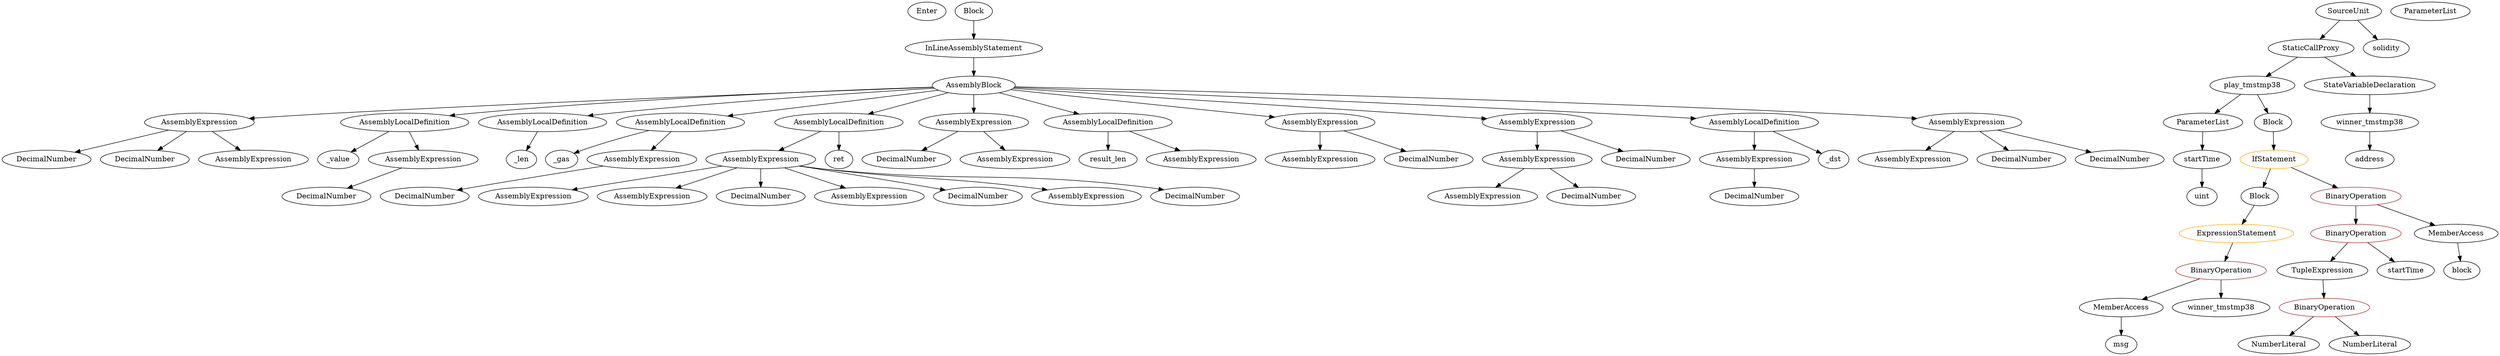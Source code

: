 strict digraph {
	graph [bb="0,0,4125.6,684"];
	node [label="\N"];
	Enter	[height=0.5,
		pos="1532.5,666",
		width=0.83628];
	AssemblyExpression_Unnamed	[color=black,
		height=0.5,
		label=AssemblyExpression,
		pos="2897.5,378",
		width=2.4719];
	DecimalNumber_Unnamed	[color=black,
		height=0.5,
		label=DecimalNumber,
		pos="2897.5,306",
		width=1.959];
	AssemblyExpression_Unnamed -> DecimalNumber_Unnamed	[pos="e,2897.5,324.1 2897.5,359.7 2897.5,352.41 2897.5,343.73 2897.5,335.54"];
	TupleExpression_Unnamed	[color=black,
		height=0.5,
		label=TupleExpression,
		pos="3834.5,162",
		width=2.0422];
	BinaryOperation_Unnamed_2	[color=brown,
		height=0.5,
		label=BinaryOperation,
		pos="3836.5,90",
		width=1.9867];
	TupleExpression_Unnamed -> BinaryOperation_Unnamed_2	[pos="e,3836,108.1 3835,143.7 3835.2,136.41 3835.5,127.73 3835.7,119.54"];
	AssemblyExpression_Unnamed_15	[color=black,
		height=0.5,
		label=AssemblyExpression,
		pos="318.52,450",
		width=2.4719];
	DecimalNumber_Unnamed_10	[color=black,
		height=0.5,
		label=DecimalNumber,
		pos="70.525,378",
		width=1.959];
	AssemblyExpression_Unnamed_15 -> DecimalNumber_Unnamed_10	[pos="e,116.34,391.93 268.04,434.75 227.22,423.23 169.76,407.01 127.33,395.03"];
	DecimalNumber_Unnamed_11	[color=black,
		height=0.5,
		label=DecimalNumber,
		pos="229.52,378",
		width=1.959];
	AssemblyExpression_Unnamed_15 -> DecimalNumber_Unnamed_11	[pos="e,250.56,395.55 296.98,432.05 285.75,423.22 271.83,412.27 259.56,402.62"];
	AssemblyExpression_Unnamed_16	[color=black,
		height=0.5,
		label=AssemblyExpression,
		pos="407.52,378",
		width=2.4719];
	AssemblyExpression_Unnamed_15 -> AssemblyExpression_Unnamed_16	[pos="e,386.18,395.79 340.07,432.05 351.22,423.28 365.02,412.43 377.23,402.83"];
	NumberLiteral_Unnamed	[color=black,
		height=0.5,
		label=NumberLiteral,
		pos="3763.5,18",
		width=1.765];
	AssemblyExpression_Unnamed_6	[color=black,
		height=0.5,
		label=AssemblyExpression,
		pos="3165.5,378",
		width=2.4719];
	ContractDefinition_StaticCallProxy	[color=black,
		height=0.5,
		label=StaticCallProxy,
		pos="3814.5,594",
		width=1.9036];
	FunctionDefinition_play_tmstmp38	[color=black,
		height=0.5,
		label=play_tmstmp38,
		pos="3721.5,522",
		width=1.8897];
	ContractDefinition_StaticCallProxy -> FunctionDefinition_play_tmstmp38	[pos="e,3743.3,539.39 3793,576.76 3780.8,567.64 3765.5,556.1 3752.2,546.06"];
	StateVariableDeclaration_Unnamed	[color=black,
		height=0.5,
		label=StateVariableDeclaration,
		pos="3908.5,522",
		width=2.8184];
	ContractDefinition_StaticCallProxy -> StateVariableDeclaration_Unnamed	[pos="e,3885.9,539.88 3836.3,576.76 3848.4,567.77 3863.6,556.44 3877,546.49"];
	ParameterList_Unnamed	[color=black,
		height=0.5,
		label=ParameterList,
		pos="4008.5,666",
		width=1.7095];
	AssemblyExpression_Unnamed_14	[color=black,
		height=0.5,
		label=AssemblyExpression,
		pos="2185.5,378",
		width=2.4719];
	IfStatement_Unnamed	[color=orange,
		height=0.5,
		label=IfStatement,
		pos="3753.5,378",
		width=1.4739];
	Block_Unnamed_2	[color=black,
		height=0.5,
		label=Block,
		pos="3733.5,306",
		width=0.90558];
	IfStatement_Unnamed -> Block_Unnamed_2	[pos="e,3738.4,324.1 3748.6,359.7 3746.4,352.24 3743.9,343.32 3741.5,334.97"];
	BinaryOperation_Unnamed	[color=brown,
		height=0.5,
		label=BinaryOperation,
		pos="3890.5,306",
		width=1.9867];
	IfStatement_Unnamed -> BinaryOperation_Unnamed	[pos="e,3859.8,322.7 3781.9,362.5 3801.5,352.47 3827.9,338.98 3849.8,327.81"];
	DecimalNumber_Unnamed_2	[color=black,
		height=0.5,
		label=DecimalNumber,
		pos="544.52,306",
		width=1.959];
	AssemblyExpression_Unnamed_7	[color=black,
		height=0.5,
		label=AssemblyExpression,
		pos="1255.5,378",
		width=2.4719];
	AssemblyExpression_Unnamed_9	[color=black,
		height=0.5,
		label=AssemblyExpression,
		pos="881.52,306",
		width=2.4719];
	AssemblyExpression_Unnamed_7 -> AssemblyExpression_Unnamed_9	[pos="e,945.13,318.9 1191.7,365.05 1126.4,352.84 1025.3,333.9 956.33,321"];
	AssemblyExpression_Unnamed_10	[color=black,
		height=0.5,
		label=AssemblyExpression,
		pos="1077.5,306",
		width=2.4719];
	AssemblyExpression_Unnamed_7 -> AssemblyExpression_Unnamed_10	[pos="e,1116.9,322.49 1216,361.46 1189.9,351.18 1155.3,337.6 1127.3,326.58"];
	DecimalNumber_Unnamed_6	[color=black,
		height=0.5,
		label=DecimalNumber,
		pos="1255.5,306",
		width=1.959];
	AssemblyExpression_Unnamed_7 -> DecimalNumber_Unnamed_6	[pos="e,1255.5,324.1 1255.5,359.7 1255.5,352.41 1255.5,343.73 1255.5,335.54"];
	AssemblyExpression_Unnamed_8	[color=black,
		height=0.5,
		label=AssemblyExpression,
		pos="1433.5,306",
		width=2.4719];
	AssemblyExpression_Unnamed_7 -> AssemblyExpression_Unnamed_8	[pos="e,1394.1,322.49 1295,361.46 1321.2,351.18 1355.7,337.6 1383.7,326.58"];
	DecimalNumber_Unnamed_7	[color=black,
		height=0.5,
		label=DecimalNumber,
		pos="1611.5,306",
		width=1.959];
	AssemblyExpression_Unnamed_7 -> DecimalNumber_Unnamed_7	[pos="e,1559.1,318.3 1319.5,365.09 1375.4,354.58 1459,338.68 1531.5,324 1536.8,322.93 1542.3,321.8 1547.8,320.66"];
	AssemblyExpression_Unnamed_11	[color=black,
		height=0.5,
		label=AssemblyExpression,
		pos="1789.5,306",
		width=2.4719];
	AssemblyExpression_Unnamed_7 -> AssemblyExpression_Unnamed_11	[pos="e,1725,318.81 1320,365.19 1331.2,363.33 1342.7,361.52 1353.5,360 1503.1,339.08 1541.9,344.92 1691.5,324 1698.7,322.99 1706.2,321.85 \
1713.7,320.66"];
	DecimalNumber_Unnamed_8	[color=black,
		height=0.5,
		label=DecimalNumber,
		pos="1967.5,306",
		width=1.959];
	AssemblyExpression_Unnamed_7 -> DecimalNumber_Unnamed_8	[pos="e,1916.9,318.88 1318.9,365.01 1330.4,363.12 1342.3,361.35 1353.5,360 1589.7,331.63 1651.9,356.8 1887.5,324 1893.5,323.17 1899.7,\
322.14 1905.9,321.01"];
	Identifier__gas	[color=black,
		height=0.5,
		label=_gas,
		pos="924.52,378",
		width=0.78084];
	DecimalNumber_Unnamed_3	[color=black,
		height=0.5,
		label=DecimalNumber,
		pos="1505.5,378",
		width=1.959];
	Identifier_ret	[color=black,
		height=0.5,
		label=ret,
		pos="1389.5,378",
		width=0.75];
	AssemblyLocalDefinition_Unnamed_2	[color=black,
		height=0.5,
		label=AssemblyLocalDefinition,
		pos="666.52,450",
		width=2.9016];
	Identifier__value	[color=black,
		height=0.5,
		label=_value,
		pos="549.52,378",
		width=0.96103];
	AssemblyLocalDefinition_Unnamed_2 -> Identifier__value	[pos="e,571.47,392.13 638.5,432.23 621.24,421.91 599.07,408.64 581.18,397.94"];
	AssemblyExpression_Unnamed_2	[color=black,
		height=0.5,
		label=AssemblyExpression,
		pos="691.52,378",
		width=2.4719];
	AssemblyLocalDefinition_Unnamed_2 -> AssemblyExpression_Unnamed_2	[pos="e,685.42,396.1 672.7,431.7 675.4,424.15 678.63,415.12 681.64,406.68"];
	AssemblyLocalDefinition_Unnamed_3	[color=black,
		height=0.5,
		label=AssemblyLocalDefinition,
		pos="893.52,450",
		width=2.9016];
	Identifier__len	[color=black,
		height=0.5,
		label=_len,
		pos="851.52,378",
		width=0.75];
	AssemblyLocalDefinition_Unnamed_3 -> Identifier__len	[pos="e,861.21,395.14 883.14,431.7 878.27,423.58 872.37,413.74 866.98,404.76"];
	Parameter_startTime	[color=black,
		height=0.5,
		label=startTime,
		pos="3636.5,378",
		width=1.266];
	ElementaryTypeName_uint	[color=black,
		height=0.5,
		label=uint,
		pos="3636.5,306",
		width=0.75];
	Parameter_startTime -> ElementaryTypeName_uint	[pos="e,3636.5,324.1 3636.5,359.7 3636.5,352.41 3636.5,343.73 3636.5,335.54"];
	DecimalNumber_Unnamed_9	[color=black,
		height=0.5,
		label=DecimalNumber,
		pos="2363.5,378",
		width=1.959];
	AssemblyLocalDefinition_Unnamed_1	[color=black,
		height=0.5,
		label=AssemblyLocalDefinition,
		pos="1120.5,450",
		width=2.9016];
	AssemblyLocalDefinition_Unnamed_1 -> Identifier__gas	[pos="e,946.66,389.65 1070.3,433.79 1038.7,423.87 997.38,410.17 961.52,396 960,395.4 958.46,394.77 956.9,394.12"];
	AssemblyExpression_Unnamed_1	[color=black,
		height=0.5,
		label=AssemblyExpression,
		pos="1059.5,378",
		width=2.4719];
	AssemblyLocalDefinition_Unnamed_1 -> AssemblyExpression_Unnamed_1	[pos="e,1074.4,396.1 1105.4,431.7 1098.4,423.56 1089.8,413.69 1081.9,404.7"];
	ElementaryTypeName_address	[color=black,
		height=0.5,
		label=address,
		pos="3908.5,378",
		width=1.0996];
	AssemblyExpression_Unnamed_18	[color=black,
		height=0.5,
		label=AssemblyExpression,
		pos="2541.5,378",
		width=2.4719];
	AssemblyExpression_Unnamed_19	[color=black,
		height=0.5,
		label=AssemblyExpression,
		pos="2452.5,306",
		width=2.4719];
	AssemblyExpression_Unnamed_18 -> AssemblyExpression_Unnamed_19	[pos="e,2473.9,323.79 2520,360.05 2508.8,351.28 2495,340.43 2482.8,330.83"];
	DecimalNumber_Unnamed_13	[color=black,
		height=0.5,
		label=DecimalNumber,
		pos="2630.5,306",
		width=1.959];
	AssemblyExpression_Unnamed_18 -> DecimalNumber_Unnamed_13	[pos="e,2609.5,323.55 2563.1,360.05 2574.3,351.22 2588.2,340.27 2600.5,330.62"];
	ParameterList_Unnamed_1	[color=black,
		height=0.5,
		label=ParameterList,
		pos="3637.5,450",
		width=1.7095];
	FunctionDefinition_play_tmstmp38 -> ParameterList_Unnamed_1	[pos="e,3657.3,467.47 3701.6,504.41 3690.9,495.52 3677.6,484.41 3665.9,474.63"];
	Block_Unnamed_1	[color=black,
		height=0.5,
		label=Block,
		pos="3751.5,450",
		width=0.90558];
	FunctionDefinition_play_tmstmp38 -> Block_Unnamed_1	[pos="e,3744.4,467.62 3728.9,503.7 3732.3,495.95 3736.2,486.64 3739.9,478.02"];
	Identifier_result_len	[color=black,
		height=0.5,
		label=result_len,
		pos="1836.5,378",
		width=1.2798];
	AssemblyLocalDefinition_Unnamed_4	[color=black,
		height=0.5,
		label=AssemblyLocalDefinition,
		pos="1389.5,450",
		width=2.9016];
	AssemblyLocalDefinition_Unnamed_4 -> AssemblyExpression_Unnamed_7	[pos="e,1286.6,395.23 1357.8,432.41 1339.5,422.88 1316.4,410.81 1296.8,400.56"];
	AssemblyLocalDefinition_Unnamed_4 -> Identifier_ret	[pos="e,1389.5,396.1 1389.5,431.7 1389.5,424.41 1389.5,415.73 1389.5,407.54"];
	VariableDeclaration_winner_tmstmp38	[color=black,
		height=0.5,
		label=winner_tmstmp38,
		pos="3908.5,450",
		width=2.1392];
	VariableDeclaration_winner_tmstmp38 -> ElementaryTypeName_address	[pos="e,3908.5,396.1 3908.5,431.7 3908.5,424.41 3908.5,415.73 3908.5,407.54"];
	StateVariableDeclaration_Unnamed -> VariableDeclaration_winner_tmstmp38	[pos="e,3908.5,468.1 3908.5,503.7 3908.5,496.41 3908.5,487.73 3908.5,479.54"];
	DecimalNumber_Unnamed_1	[color=black,
		height=0.5,
		label=DecimalNumber,
		pos="703.52,306",
		width=1.959];
	Block_Unnamed	[color=black,
		height=0.5,
		label=Block,
		pos="1613.5,666",
		width=0.90558];
	InLineAssemblyStatement_Unnamed	[color=black,
		height=0.5,
		label=InLineAssemblyStatement,
		pos="1613.5,594",
		width=2.9847];
	Block_Unnamed -> InLineAssemblyStatement_Unnamed	[pos="e,1613.5,612.1 1613.5,647.7 1613.5,640.41 1613.5,631.73 1613.5,623.54"];
	BinaryOperation_Unnamed_3	[color=brown,
		height=0.5,
		label=BinaryOperation,
		pos="3669.5,162",
		width=1.9867];
	MemberAccess_Unnamed_1	[color=black,
		height=0.5,
		label=MemberAccess,
		pos="3505.5,90",
		width=1.9174];
	BinaryOperation_Unnamed_3 -> MemberAccess_Unnamed_1	[pos="e,3540.4,105.87 3634.3,145.98 3609.9,135.57 3577.2,121.6 3550.9,110.35"];
	Identifier_winner_tmstmp38	[color=black,
		height=0.5,
		label=winner_tmstmp38,
		pos="3669.5,90",
		width=2.1392];
	BinaryOperation_Unnamed_3 -> Identifier_winner_tmstmp38	[pos="e,3669.5,108.1 3669.5,143.7 3669.5,136.41 3669.5,127.73 3669.5,119.54"];
	AssemblyExpression_Unnamed_3	[color=black,
		height=0.5,
		label=AssemblyExpression,
		pos="1613.5,450",
		width=2.4719];
	AssemblyExpression_Unnamed_3 -> DecimalNumber_Unnamed_3	[pos="e,1530.6,395.23 1587.9,432.41 1573.6,423.1 1555.5,411.37 1539.9,401.27"];
	AssemblyExpression_Unnamed_4	[color=black,
		height=0.5,
		label=AssemblyExpression,
		pos="1683.5,378",
		width=2.4719];
	AssemblyExpression_Unnamed_3 -> AssemblyExpression_Unnamed_4	[pos="e,1666.7,395.79 1630.5,432.05 1639,423.54 1649.5,413.07 1658.8,403.68"];
	SourceUnit_Unnamed	[color=black,
		height=0.5,
		label=SourceUnit,
		pos="3876.5,666",
		width=1.46];
	SourceUnit_Unnamed -> ContractDefinition_StaticCallProxy	[pos="e,3829.5,611.96 3861.8,648.41 3854.5,640.08 3845.3,629.8 3837.1,620.49"];
	PragmaDirective_solidity	[color=black,
		height=0.5,
		label=solidity,
		pos="3938.5,594",
		width=1.0442];
	SourceUnit_Unnamed -> PragmaDirective_solidity	[pos="e,3924.4,610.99 3891.2,648.41 3898.9,639.74 3908.4,628.97 3916.9,619.38"];
	Identifier__dst	[color=black,
		height=0.5,
		label=_dst,
		pos="3031.5,378",
		width=0.75311];
	BinaryOperation_Unnamed_2 -> NumberLiteral_Unnamed	[pos="e,3781,35.713 3819.2,72.411 3810.2,63.757 3799,53.003 3789,43.417"];
	NumberLiteral_Unnamed_1	[color=black,
		height=0.5,
		label=NumberLiteral,
		pos="3908.5,18",
		width=1.765];
	BinaryOperation_Unnamed_2 -> NumberLiteral_Unnamed_1	[pos="e,3891.3,35.789 3854,72.055 3862.7,63.543 3873.5,53.068 3883.1,43.681"];
	AssemblyLocalDefinition_Unnamed_5	[color=black,
		height=0.5,
		label=AssemblyLocalDefinition,
		pos="1836.5,450",
		width=2.9016];
	AssemblyLocalDefinition_Unnamed_5 -> Identifier_result_len	[pos="e,1836.5,396.1 1836.5,431.7 1836.5,424.41 1836.5,415.73 1836.5,407.54"];
	AssemblyExpression_Unnamed_12	[color=black,
		height=0.5,
		label=AssemblyExpression,
		pos="1989.5,378",
		width=2.4719];
	AssemblyLocalDefinition_Unnamed_5 -> AssemblyExpression_Unnamed_12	[pos="e,1954.8,394.91 1872,432.76 1893.6,422.89 1921.4,410.18 1944.5,399.6"];
	AssemblyExpression_Unnamed_13	[color=black,
		height=0.5,
		label=AssemblyExpression,
		pos="2185.5,450",
		width=2.4719];
	AssemblyExpression_Unnamed_13 -> AssemblyExpression_Unnamed_14	[pos="e,2185.5,396.1 2185.5,431.7 2185.5,424.41 2185.5,415.73 2185.5,407.54"];
	AssemblyExpression_Unnamed_13 -> DecimalNumber_Unnamed_9	[pos="e,2326.3,393.65 2225,433.46 2251.8,422.93 2287.4,408.94 2315.8,397.78"];
	ExpressionStatement_Unnamed	[color=orange,
		height=0.5,
		label=ExpressionStatement,
		pos="3698.5,234",
		width=2.458];
	Block_Unnamed_2 -> ExpressionStatement_Unnamed	[pos="e,3707,251.96 3725.2,288.41 3721.3,280.59 3716.6,271.06 3712.1,262.23"];
	ParameterList_Unnamed_1 -> Parameter_startTime	[pos="e,3636.8,396.1 3637.3,431.7 3637.2,424.41 3637,415.73 3636.9,407.54"];
	AssemblyExpression_Unnamed_17	[color=black,
		height=0.5,
		label=AssemblyExpression,
		pos="2541.5,450",
		width=2.4719];
	AssemblyExpression_Unnamed_17 -> AssemblyExpression_Unnamed_18	[pos="e,2541.5,396.1 2541.5,431.7 2541.5,424.41 2541.5,415.73 2541.5,407.54"];
	DecimalNumber_Unnamed_12	[color=black,
		height=0.5,
		label=DecimalNumber,
		pos="2719.5,378",
		width=1.959];
	AssemblyExpression_Unnamed_17 -> DecimalNumber_Unnamed_12	[pos="e,2682.3,393.65 2581,433.46 2607.8,422.93 2643.4,408.94 2671.8,397.78"];
	ExpressionStatement_Unnamed -> BinaryOperation_Unnamed_3	[pos="e,3676.6,180.1 3691.4,215.7 3688.2,208.15 3684.5,199.12 3681,190.68"];
	BinaryOperation_Unnamed_1	[color=brown,
		height=0.5,
		label=BinaryOperation,
		pos="3890.5,234",
		width=1.9867];
	BinaryOperation_Unnamed -> BinaryOperation_Unnamed_1	[pos="e,3890.5,252.1 3890.5,287.7 3890.5,280.41 3890.5,271.73 3890.5,263.54"];
	MemberAccess_Unnamed	[color=black,
		height=0.5,
		label=MemberAccess,
		pos="4056.5,234",
		width=1.9174];
	BinaryOperation_Unnamed -> MemberAccess_Unnamed	[pos="e,4021.3,249.87 3926.1,289.98 3950.9,279.52 3984.3,265.48 4011,254.2"];
	AssemblyBlock_Unnamed	[color=black,
		height=0.5,
		label=AssemblyBlock,
		pos="1613.5,522",
		width=1.9313];
	AssemblyBlock_Unnamed -> AssemblyExpression_Unnamed_15	[pos="e,400.33,457.37 1545.3,518.12 1376.8,510.88 927.79,490.89 553.52,468 506.77,465.14 454.82,461.44 411.68,458.22"];
	AssemblyBlock_Unnamed -> AssemblyLocalDefinition_Unnamed_2	[pos="e,740.92,463.02 1544.8,518.59 1402.1,513.16 1063.3,498.03 780.52,468 771.3,467.02 761.68,465.84 752.1,464.56"];
	AssemblyBlock_Unnamed -> AssemblyLocalDefinition_Unnamed_3	[pos="e,968.56,462.85 1547,516.51 1435.4,508.68 1203.1,491.12 1007.5,468 998.55,466.94 989.2,465.72 979.88,464.44"];
	AssemblyBlock_Unnamed -> AssemblyLocalDefinition_Unnamed_1	[pos="e,1199.1,462.16 1553.6,512.49 1467.9,500.33 1310,477.91 1210.4,463.76"];
	AssemblyBlock_Unnamed -> AssemblyLocalDefinition_Unnamed_4	[pos="e,1438.4,466.28 1570.3,507.5 1536,496.76 1487.5,481.61 1449.4,469.71"];
	AssemblyBlock_Unnamed -> AssemblyExpression_Unnamed_3	[pos="e,1613.5,468.1 1613.5,503.7 1613.5,496.41 1613.5,487.73 1613.5,479.54"];
	AssemblyBlock_Unnamed -> AssemblyLocalDefinition_Unnamed_5	[pos="e,1787.8,466.28 1656.5,507.5 1690.7,496.76 1739,481.61 1776.9,469.71"];
	AssemblyBlock_Unnamed -> AssemblyExpression_Unnamed_13	[pos="e,2111,460.12 1675.3,513.44 1777.7,500.9 1983.1,475.77 2099.6,461.51"];
	AssemblyBlock_Unnamed -> AssemblyExpression_Unnamed_17	[pos="e,2459.3,457.21 1679.5,516.02 1841.7,503.79 2260.4,472.21 2448.1,458.05"];
	AssemblyLocalDefinition_Unnamed	[color=black,
		height=0.5,
		label=AssemblyLocalDefinition,
		pos="2897.5,450",
		width=2.9016];
	AssemblyBlock_Unnamed -> AssemblyLocalDefinition_Unnamed	[pos="e,2802,457.62 1681.7,517.81 1846.3,510.05 2278.7,489.2 2639.5,468 2689.2,465.08 2744.2,461.5 2790.7,458.38"];
	AssemblyExpression_Unnamed_5	[color=black,
		height=0.5,
		label=AssemblyExpression,
		pos="3254.5,450",
		width=2.4719];
	AssemblyBlock_Unnamed -> AssemblyExpression_Unnamed_5	[pos="e,3172.7,457.35 1682.6,519.15 1886.1,513.55 2501,495.41 3010.5,468 3060.4,465.32 3115.9,461.52 3161.3,458.19"];
	Identifier_startTime	[color=black,
		height=0.5,
		label=startTime,
		pos="3971.5,162",
		width=1.266];
	BinaryOperation_Unnamed_1 -> TupleExpression_Unnamed	[pos="e,3848,179.79 3877,216.05 3870.4,207.8 3862.3,197.7 3855,188.54"];
	BinaryOperation_Unnamed_1 -> Identifier_startTime	[pos="e,3953.3,178.75 3909.7,216.41 3920.2,207.33 3933.4,195.93 3944.9,186"];
	DecimalNumber_Unnamed_5	[color=black,
		height=0.5,
		label=DecimalNumber,
		pos="3343.5,378",
		width=1.959];
	AssemblyLocalDefinition_Unnamed -> AssemblyExpression_Unnamed	[pos="e,2897.5,396.1 2897.5,431.7 2897.5,424.41 2897.5,415.73 2897.5,407.54"];
	AssemblyLocalDefinition_Unnamed -> Identifier__dst	[pos="e,3010.8,389.81 2929.3,432.41 2950.9,421.14 2979.3,406.3 3000.7,395.12"];
	Identifier_block	[color=black,
		height=0.5,
		label=block,
		pos="4066.5,162",
		width=0.87786];
	AssemblyExpression_Unnamed_5 -> AssemblyExpression_Unnamed_6	[pos="e,3186.9,395.79 3233,432.05 3221.8,423.28 3208,412.43 3195.8,402.83"];
	AssemblyExpression_Unnamed_5 -> DecimalNumber_Unnamed_5	[pos="e,3322.5,395.55 3276.1,432.05 3287.3,423.22 3301.2,412.27 3313.5,402.62"];
	DecimalNumber_Unnamed_4	[color=black,
		height=0.5,
		label=DecimalNumber,
		pos="3502.5,378",
		width=1.959];
	AssemblyExpression_Unnamed_5 -> DecimalNumber_Unnamed_4	[pos="e,3456.7,391.93 3305,434.75 3345.8,423.23 3403.3,407.01 3445.7,395.03"];
	Identifier_msg	[color=black,
		height=0.5,
		label=msg,
		pos="3505.5,18",
		width=0.75];
	MemberAccess_Unnamed_1 -> Identifier_msg	[pos="e,3505.5,36.104 3505.5,71.697 3505.5,64.407 3505.5,55.726 3505.5,47.536"];
	AssemblyExpression_Unnamed_1 -> DecimalNumber_Unnamed_1	[pos="e,755.99,318.3 995.6,365.09 939.61,354.58 856.1,338.68 783.52,324 778.24,322.93 772.75,321.8 767.25,320.66"];
	InLineAssemblyStatement_Unnamed -> AssemblyBlock_Unnamed	[pos="e,1613.5,540.1 1613.5,575.7 1613.5,568.41 1613.5,559.73 1613.5,551.54"];
	MemberAccess_Unnamed -> Identifier_block	[pos="e,4064.1,180.1 4059,215.7 4060.1,208.32 4061.3,199.52 4062.5,191.25"];
	AssemblyExpression_Unnamed_2 -> DecimalNumber_Unnamed_2	[pos="e,576.83,322.38 657.8,360.94 636.8,350.94 609.6,337.99 587.11,327.28"];
	Block_Unnamed_1 -> IfStatement_Unnamed	[pos="e,3753,396.1 3752,431.7 3752.2,424.41 3752.5,415.73 3752.7,407.54"];
}

